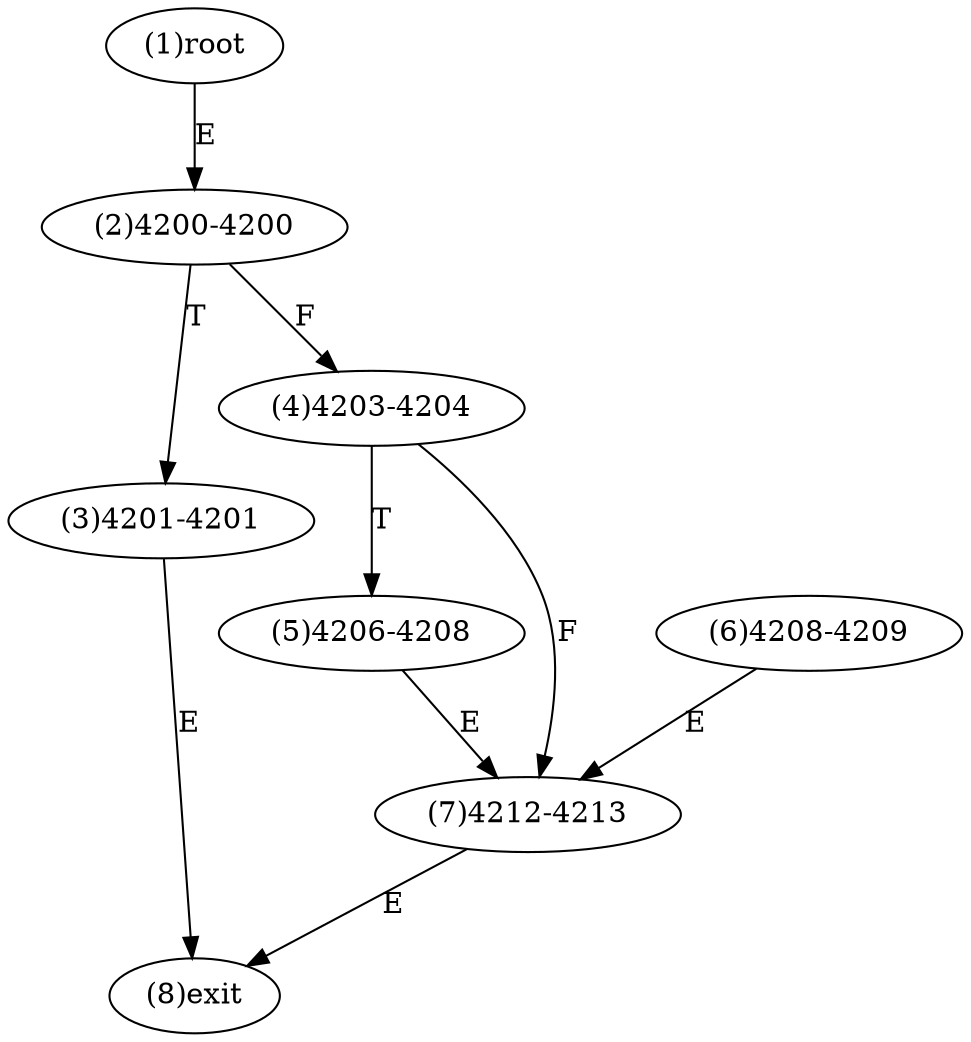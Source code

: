digraph "" { 
1[ label="(1)root"];
2[ label="(2)4200-4200"];
3[ label="(3)4201-4201"];
4[ label="(4)4203-4204"];
5[ label="(5)4206-4208"];
6[ label="(6)4208-4209"];
7[ label="(7)4212-4213"];
8[ label="(8)exit"];
1->2[ label="E"];
2->4[ label="F"];
2->3[ label="T"];
3->8[ label="E"];
4->7[ label="F"];
4->5[ label="T"];
5->7[ label="E"];
6->7[ label="E"];
7->8[ label="E"];
}
